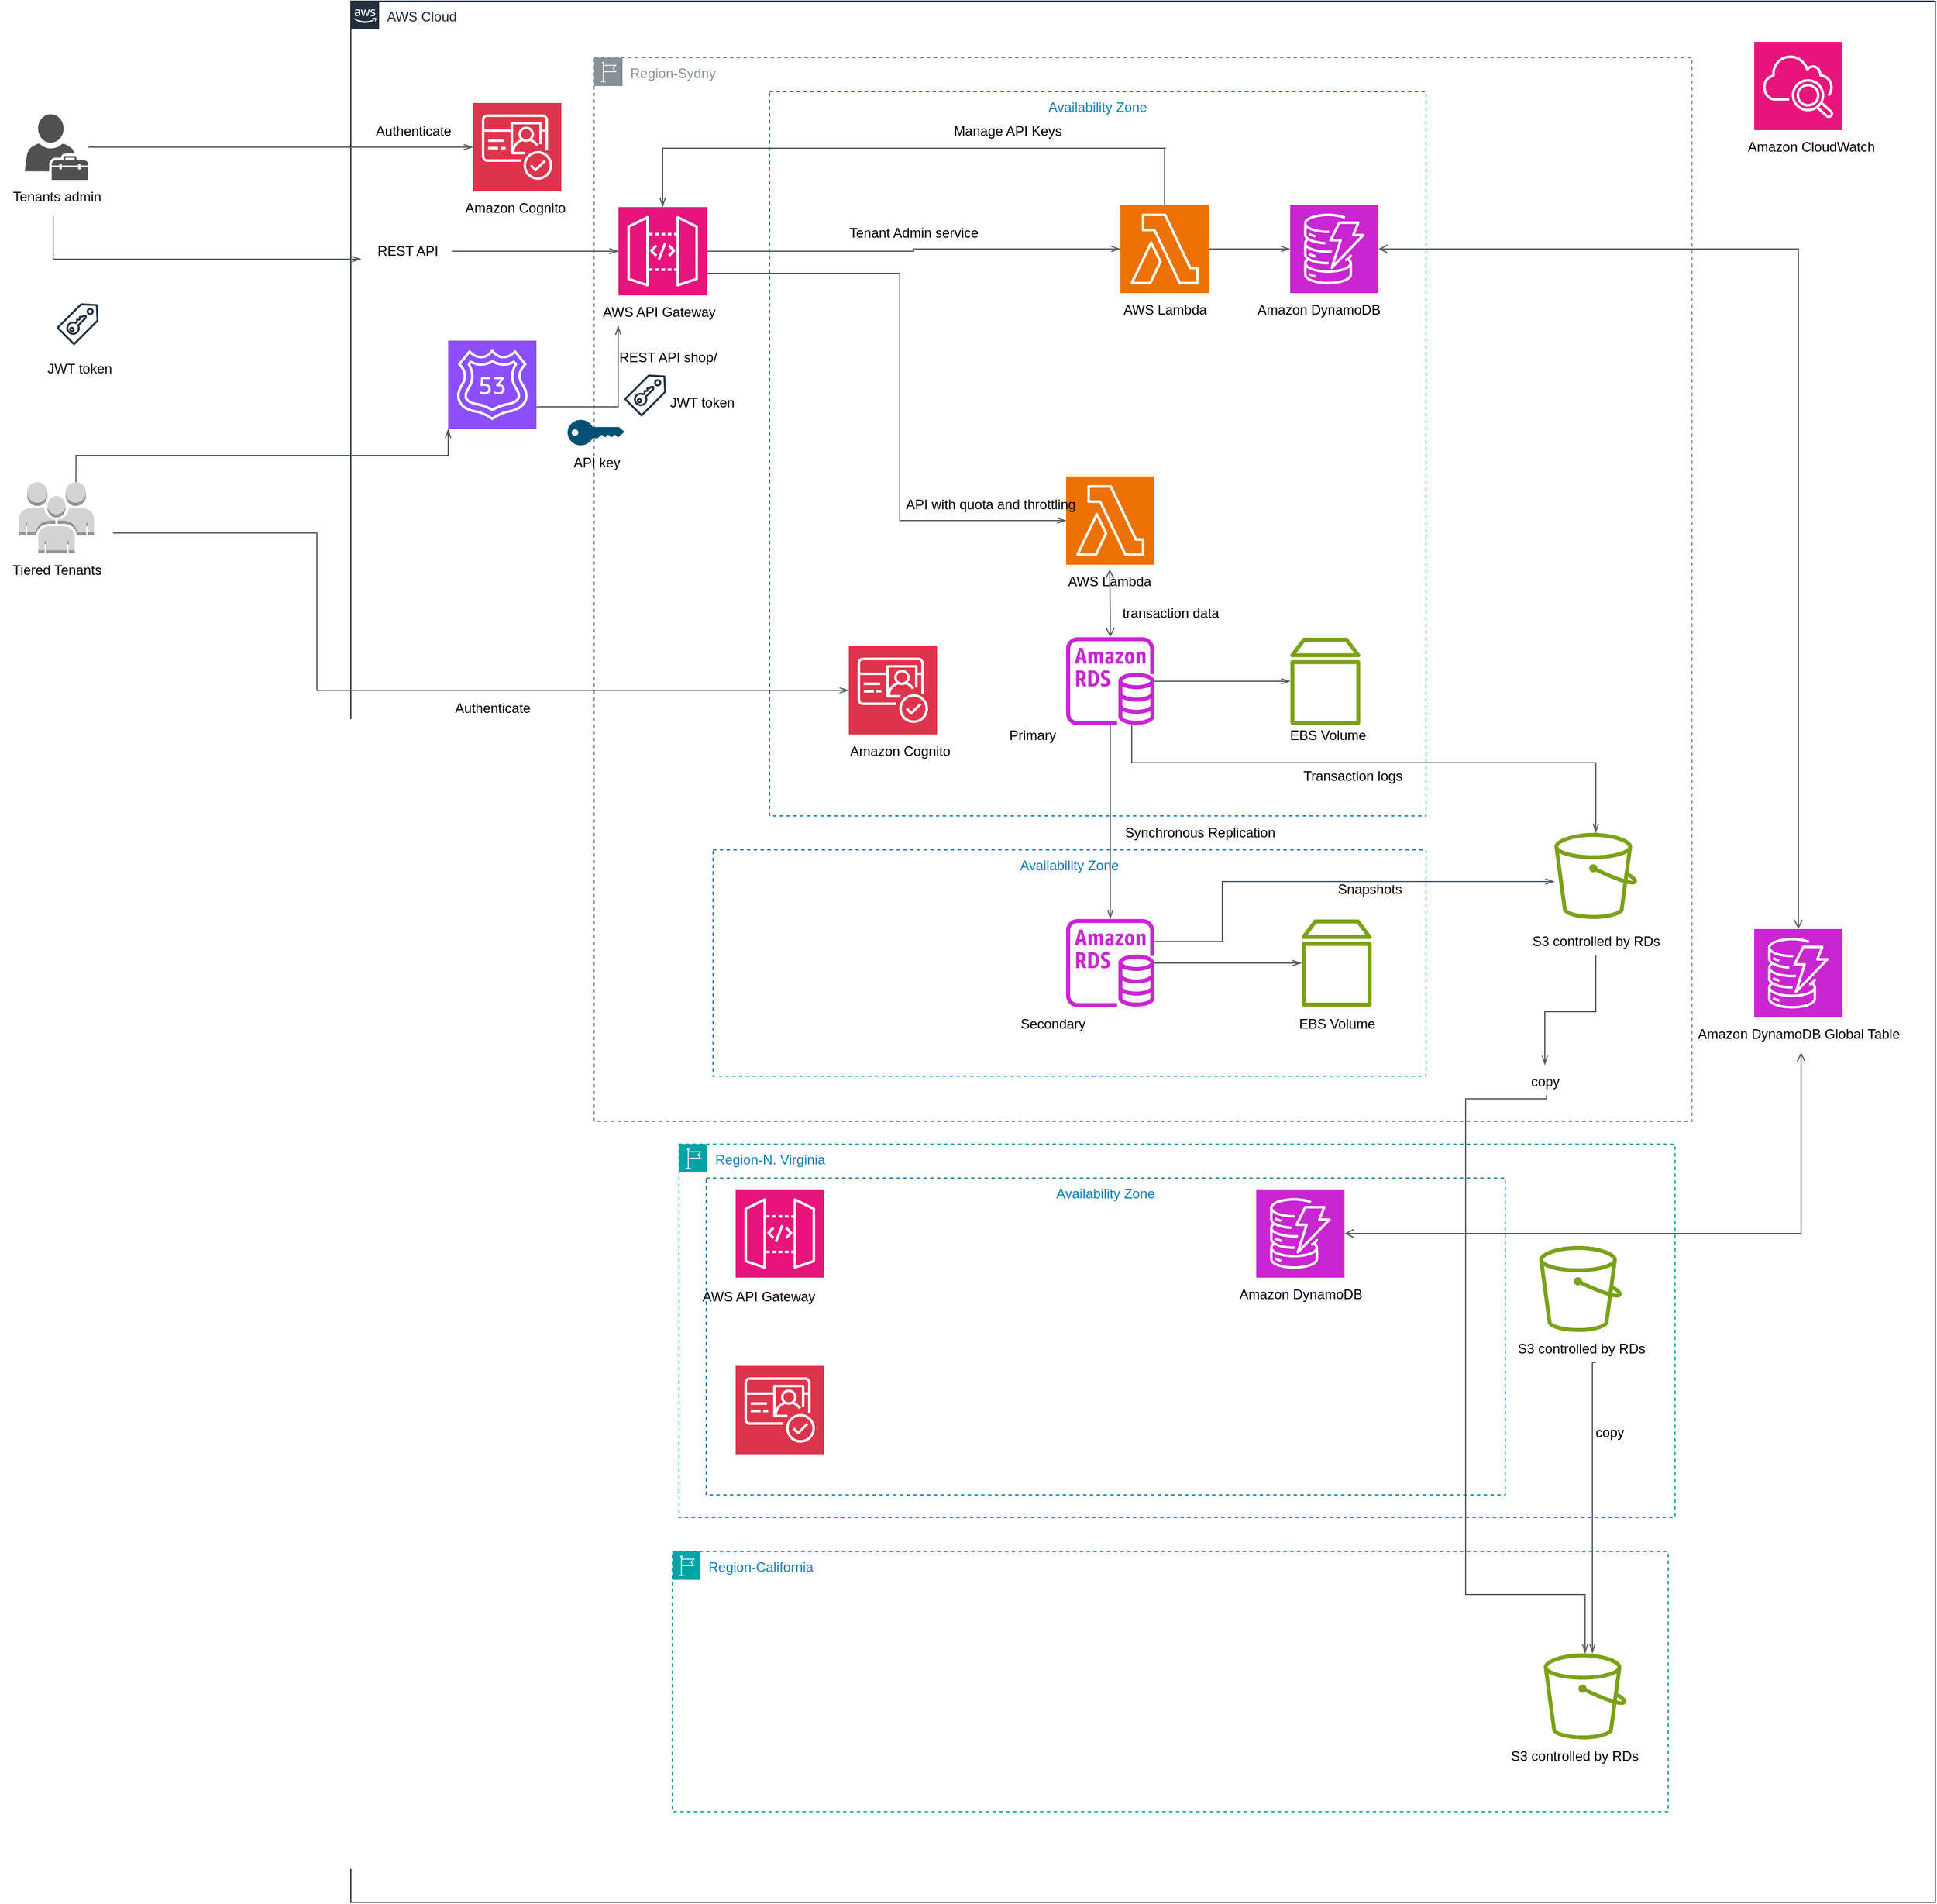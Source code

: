 <mxfile version="24.7.8">
  <diagram name="Page-1" id="8FgOPHkXwPs0pgn3dxbm">
    <mxGraphModel dx="3239" dy="1560" grid="1" gridSize="10" guides="1" tooltips="1" connect="1" arrows="1" fold="1" page="1" pageScale="1" pageWidth="827" pageHeight="1169" math="0" shadow="0">
      <root>
        <mxCell id="0" />
        <mxCell id="1" parent="0" />
        <mxCell id="H6xSBqh_BfXNB8dxuA1T-73" value="Availability Zone" style="fillColor=none;strokeColor=#147EBA;dashed=1;verticalAlign=top;fontStyle=0;fontColor=#147EBA;whiteSpace=wrap;html=1;" vertex="1" parent="1">
          <mxGeometry x="630" y="180" width="580" height="640" as="geometry" />
        </mxCell>
        <mxCell id="H6xSBqh_BfXNB8dxuA1T-12" value="AWS Cloud" style="points=[[0,0],[0.25,0],[0.5,0],[0.75,0],[1,0],[1,0.25],[1,0.5],[1,0.75],[1,1],[0.75,1],[0.5,1],[0.25,1],[0,1],[0,0.75],[0,0.5],[0,0.25]];outlineConnect=0;gradientColor=none;html=1;whiteSpace=wrap;fontSize=12;fontStyle=0;container=1;pointerEvents=0;collapsible=0;recursiveResize=0;shape=mxgraph.aws4.group;grIcon=mxgraph.aws4.group_aws_cloud_alt;strokeColor=#232F3E;fillColor=none;verticalAlign=top;align=left;spacingLeft=30;fontColor=#232F3E;dashed=0;" vertex="1" parent="1">
          <mxGeometry x="260" y="100" width="1400" height="1680" as="geometry" />
        </mxCell>
        <mxCell id="H6xSBqh_BfXNB8dxuA1T-15" value="Region-Sydny" style="sketch=0;outlineConnect=0;gradientColor=none;html=1;whiteSpace=wrap;fontSize=12;fontStyle=0;shape=mxgraph.aws4.group;grIcon=mxgraph.aws4.group_region;strokeColor=#879196;fillColor=none;verticalAlign=top;align=left;spacingLeft=30;fontColor=#879196;dashed=1;movable=1;resizable=1;rotatable=1;deletable=1;editable=1;locked=0;connectable=1;" vertex="1" parent="H6xSBqh_BfXNB8dxuA1T-12">
          <mxGeometry x="215" y="50" width="970" height="940" as="geometry" />
        </mxCell>
        <mxCell id="H6xSBqh_BfXNB8dxuA1T-8" value="" style="sketch=0;outlineConnect=0;fontColor=#232F3E;gradientColor=none;fillColor=#C925D1;strokeColor=none;dashed=0;verticalLabelPosition=bottom;verticalAlign=top;align=center;html=1;fontSize=12;fontStyle=0;aspect=fixed;pointerEvents=1;shape=mxgraph.aws4.rds_instance;" vertex="1" parent="H6xSBqh_BfXNB8dxuA1T-12">
          <mxGeometry x="632" y="562" width="78" height="78" as="geometry" />
        </mxCell>
        <mxCell id="H6xSBqh_BfXNB8dxuA1T-9" value="" style="sketch=0;points=[[0,0,0],[0.25,0,0],[0.5,0,0],[0.75,0,0],[1,0,0],[0,1,0],[0.25,1,0],[0.5,1,0],[0.75,1,0],[1,1,0],[0,0.25,0],[0,0.5,0],[0,0.75,0],[1,0.25,0],[1,0.5,0],[1,0.75,0]];outlineConnect=0;fontColor=#232F3E;fillColor=#ED7100;strokeColor=#ffffff;dashed=0;verticalLabelPosition=bottom;verticalAlign=top;align=center;html=1;fontSize=12;fontStyle=0;aspect=fixed;shape=mxgraph.aws4.resourceIcon;resIcon=mxgraph.aws4.lambda;" vertex="1" parent="H6xSBqh_BfXNB8dxuA1T-12">
          <mxGeometry x="632" y="420" width="78" height="78" as="geometry" />
        </mxCell>
        <mxCell id="H6xSBqh_BfXNB8dxuA1T-11" value="" style="sketch=0;points=[[0,0,0],[0.25,0,0],[0.5,0,0],[0.75,0,0],[1,0,0],[0,1,0],[0.25,1,0],[0.5,1,0],[0.75,1,0],[1,1,0],[0,0.25,0],[0,0.5,0],[0,0.75,0],[1,0.25,0],[1,0.5,0],[1,0.75,0]];outlineConnect=0;fontColor=#232F3E;fillColor=#ED7100;strokeColor=#ffffff;dashed=0;verticalLabelPosition=bottom;verticalAlign=top;align=center;html=1;fontSize=12;fontStyle=0;aspect=fixed;shape=mxgraph.aws4.resourceIcon;resIcon=mxgraph.aws4.lambda;" vertex="1" parent="H6xSBqh_BfXNB8dxuA1T-12">
          <mxGeometry x="680" y="180" width="78" height="78" as="geometry" />
        </mxCell>
        <mxCell id="H6xSBqh_BfXNB8dxuA1T-10" value="" style="sketch=0;points=[[0,0,0],[0.25,0,0],[0.5,0,0],[0.75,0,0],[1,0,0],[0,1,0],[0.25,1,0],[0.5,1,0],[0.75,1,0],[1,1,0],[0,0.25,0],[0,0.5,0],[0,0.75,0],[1,0.25,0],[1,0.5,0],[1,0.75,0]];outlineConnect=0;fontColor=#232F3E;fillColor=#E7157B;strokeColor=#ffffff;dashed=0;verticalLabelPosition=bottom;verticalAlign=top;align=center;html=1;fontSize=12;fontStyle=0;aspect=fixed;shape=mxgraph.aws4.resourceIcon;resIcon=mxgraph.aws4.api_gateway;" vertex="1" parent="H6xSBqh_BfXNB8dxuA1T-12">
          <mxGeometry x="236.5" y="182" width="78" height="78" as="geometry" />
        </mxCell>
        <mxCell id="H6xSBqh_BfXNB8dxuA1T-6" value="" style="sketch=0;points=[[0,0,0],[0.25,0,0],[0.5,0,0],[0.75,0,0],[1,0,0],[0,1,0],[0.25,1,0],[0.5,1,0],[0.75,1,0],[1,1,0],[0,0.25,0],[0,0.5,0],[0,0.75,0],[1,0.25,0],[1,0.5,0],[1,0.75,0]];outlineConnect=0;fontColor=#232F3E;fillColor=#DD344C;strokeColor=#ffffff;dashed=0;verticalLabelPosition=bottom;verticalAlign=top;align=center;html=1;fontSize=12;fontStyle=0;aspect=fixed;shape=mxgraph.aws4.resourceIcon;resIcon=mxgraph.aws4.cognito;" vertex="1" parent="H6xSBqh_BfXNB8dxuA1T-12">
          <mxGeometry x="440" y="570" width="78" height="78" as="geometry" />
        </mxCell>
        <mxCell id="H6xSBqh_BfXNB8dxuA1T-14" value="" style="sketch=0;points=[[0,0,0],[0.25,0,0],[0.5,0,0],[0.75,0,0],[1,0,0],[0,1,0],[0.25,1,0],[0.5,1,0],[0.75,1,0],[1,1,0],[0,0.25,0],[0,0.5,0],[0,0.75,0],[1,0.25,0],[1,0.5,0],[1,0.75,0]];outlineConnect=0;fontColor=#232F3E;fillColor=#DD344C;strokeColor=#ffffff;dashed=0;verticalLabelPosition=bottom;verticalAlign=top;align=center;html=1;fontSize=12;fontStyle=0;aspect=fixed;shape=mxgraph.aws4.resourceIcon;resIcon=mxgraph.aws4.cognito;" vertex="1" parent="H6xSBqh_BfXNB8dxuA1T-12">
          <mxGeometry x="108" y="90" width="78" height="78" as="geometry" />
        </mxCell>
        <mxCell id="H6xSBqh_BfXNB8dxuA1T-20" value="Authenticate" style="text;html=1;align=center;verticalAlign=middle;resizable=0;points=[];autosize=1;strokeColor=none;fillColor=none;" vertex="1" parent="H6xSBqh_BfXNB8dxuA1T-12">
          <mxGeometry x="10" y="100" width="90" height="30" as="geometry" />
        </mxCell>
        <mxCell id="H6xSBqh_BfXNB8dxuA1T-23" value="Amazon Cognito" style="text;html=1;align=center;verticalAlign=middle;resizable=0;points=[];autosize=1;strokeColor=none;fillColor=none;" vertex="1" parent="H6xSBqh_BfXNB8dxuA1T-12">
          <mxGeometry x="90" y="168" width="110" height="30" as="geometry" />
        </mxCell>
        <mxCell id="H6xSBqh_BfXNB8dxuA1T-24" value="" style="points=[[0,0.5,0],[0.24,0,0],[0.5,0.28,0],[0.995,0.475,0],[0.5,0.72,0],[0.24,1,0]];verticalLabelPosition=bottom;sketch=0;html=1;verticalAlign=top;aspect=fixed;align=center;pointerEvents=1;shape=mxgraph.cisco19.key;fillColor=#005073;strokeColor=none;" vertex="1" parent="H6xSBqh_BfXNB8dxuA1T-12">
          <mxGeometry x="191.5" y="370" width="50" height="22.5" as="geometry" />
        </mxCell>
        <mxCell id="H6xSBqh_BfXNB8dxuA1T-26" value="Amazon Cognito" style="text;html=1;align=center;verticalAlign=middle;resizable=0;points=[];autosize=1;strokeColor=none;fillColor=none;" vertex="1" parent="H6xSBqh_BfXNB8dxuA1T-12">
          <mxGeometry x="430" y="648" width="110" height="30" as="geometry" />
        </mxCell>
        <mxCell id="H6xSBqh_BfXNB8dxuA1T-27" value="API key" style="text;html=1;align=center;verticalAlign=middle;resizable=0;points=[];autosize=1;strokeColor=none;fillColor=none;" vertex="1" parent="H6xSBqh_BfXNB8dxuA1T-12">
          <mxGeometry x="186.5" y="392.5" width="60" height="30" as="geometry" />
        </mxCell>
        <mxCell id="H6xSBqh_BfXNB8dxuA1T-31" value="" style="sketch=0;outlineConnect=0;fontColor=#232F3E;gradientColor=none;fillColor=#232F3D;strokeColor=none;dashed=0;verticalLabelPosition=bottom;verticalAlign=top;align=center;html=1;fontSize=12;fontStyle=0;aspect=fixed;pointerEvents=1;shape=mxgraph.aws4.saml_token;" vertex="1" parent="H6xSBqh_BfXNB8dxuA1T-12">
          <mxGeometry x="241.5" y="330" width="37" height="37" as="geometry" />
        </mxCell>
        <mxCell id="H6xSBqh_BfXNB8dxuA1T-32" value="JWT token" style="text;html=1;align=center;verticalAlign=middle;resizable=0;points=[];autosize=1;strokeColor=none;fillColor=none;" vertex="1" parent="H6xSBqh_BfXNB8dxuA1T-12">
          <mxGeometry x="270" y="340" width="80" height="30" as="geometry" />
        </mxCell>
        <mxCell id="H6xSBqh_BfXNB8dxuA1T-47" value="AWS API Gateway" style="text;html=1;align=center;verticalAlign=middle;resizable=0;points=[];autosize=1;strokeColor=none;fillColor=none;" vertex="1" parent="H6xSBqh_BfXNB8dxuA1T-12">
          <mxGeometry x="211.5" y="260" width="120" height="30" as="geometry" />
        </mxCell>
        <mxCell id="H6xSBqh_BfXNB8dxuA1T-48" value="AWS Lambda" style="text;html=1;align=center;verticalAlign=middle;resizable=0;points=[];autosize=1;strokeColor=none;fillColor=none;" vertex="1" parent="H6xSBqh_BfXNB8dxuA1T-12">
          <mxGeometry x="669" y="258" width="100" height="30" as="geometry" />
        </mxCell>
        <mxCell id="H6xSBqh_BfXNB8dxuA1T-49" value="AWS Lambda" style="text;html=1;align=center;verticalAlign=middle;resizable=0;points=[];autosize=1;strokeColor=none;fillColor=none;" vertex="1" parent="H6xSBqh_BfXNB8dxuA1T-12">
          <mxGeometry x="620" y="498" width="100" height="30" as="geometry" />
        </mxCell>
        <mxCell id="H6xSBqh_BfXNB8dxuA1T-51" value="" style="edgeStyle=orthogonalEdgeStyle;html=1;endArrow=openThin;elbow=vertical;startArrow=none;endFill=0;strokeColor=#545B64;rounded=0;entryX=0.5;entryY=0;entryDx=0;entryDy=0;entryPerimeter=0;exitX=0.5;exitY=0;exitDx=0;exitDy=0;exitPerimeter=0;" edge="1" parent="H6xSBqh_BfXNB8dxuA1T-12" source="H6xSBqh_BfXNB8dxuA1T-11" target="H6xSBqh_BfXNB8dxuA1T-10">
          <mxGeometry width="100" relative="1" as="geometry">
            <mxPoint x="530" y="340" as="sourcePoint" />
            <mxPoint x="430" y="340" as="targetPoint" />
            <Array as="points">
              <mxPoint x="720" y="130" />
              <mxPoint x="473" y="130" />
            </Array>
          </mxGeometry>
        </mxCell>
        <mxCell id="H6xSBqh_BfXNB8dxuA1T-52" value="Manage API Keys" style="text;html=1;align=center;verticalAlign=middle;resizable=0;points=[];autosize=1;strokeColor=none;fillColor=none;" vertex="1" parent="H6xSBqh_BfXNB8dxuA1T-12">
          <mxGeometry x="520" y="100" width="120" height="30" as="geometry" />
        </mxCell>
        <mxCell id="H6xSBqh_BfXNB8dxuA1T-53" value="Tenant Admin service" style="text;html=1;align=center;verticalAlign=middle;resizable=0;points=[];autosize=1;strokeColor=none;fillColor=none;" vertex="1" parent="H6xSBqh_BfXNB8dxuA1T-12">
          <mxGeometry x="427" y="190" width="140" height="30" as="geometry" />
        </mxCell>
        <mxCell id="H6xSBqh_BfXNB8dxuA1T-55" value="" style="edgeStyle=orthogonalEdgeStyle;html=1;endArrow=openThin;elbow=vertical;startArrow=none;endFill=0;strokeColor=#545B64;rounded=0;entryX=0;entryY=0.5;entryDx=0;entryDy=0;entryPerimeter=0;" edge="1" parent="H6xSBqh_BfXNB8dxuA1T-12" source="H6xSBqh_BfXNB8dxuA1T-11" target="H6xSBqh_BfXNB8dxuA1T-62">
          <mxGeometry width="100" relative="1" as="geometry">
            <mxPoint x="770" y="235" as="sourcePoint" />
            <mxPoint x="860" y="219.059" as="targetPoint" />
            <Array as="points" />
          </mxGeometry>
        </mxCell>
        <mxCell id="H6xSBqh_BfXNB8dxuA1T-56" value="" style="edgeStyle=orthogonalEdgeStyle;html=1;endArrow=openThin;elbow=vertical;startArrow=none;endFill=0;strokeColor=#545B64;rounded=0;exitX=1;exitY=0.75;exitDx=0;exitDy=0;exitPerimeter=0;entryX=0;entryY=0.5;entryDx=0;entryDy=0;entryPerimeter=0;" edge="1" parent="H6xSBqh_BfXNB8dxuA1T-12" source="H6xSBqh_BfXNB8dxuA1T-10" target="H6xSBqh_BfXNB8dxuA1T-9">
          <mxGeometry width="100" relative="1" as="geometry">
            <mxPoint x="430" y="340" as="sourcePoint" />
            <mxPoint x="530" y="340" as="targetPoint" />
            <Array as="points">
              <mxPoint x="485" y="241" />
              <mxPoint x="485" y="459" />
            </Array>
          </mxGeometry>
        </mxCell>
        <mxCell id="H6xSBqh_BfXNB8dxuA1T-57" value="API with quota and throttling" style="text;html=1;align=center;verticalAlign=middle;resizable=0;points=[];autosize=1;strokeColor=none;fillColor=none;" vertex="1" parent="H6xSBqh_BfXNB8dxuA1T-12">
          <mxGeometry x="480" y="430" width="170" height="30" as="geometry" />
        </mxCell>
        <mxCell id="H6xSBqh_BfXNB8dxuA1T-58" value="Authenticate" style="text;html=1;align=center;verticalAlign=middle;resizable=0;points=[];autosize=1;strokeColor=none;fillColor=none;" vertex="1" parent="H6xSBqh_BfXNB8dxuA1T-12">
          <mxGeometry x="80" y="610" width="90" height="30" as="geometry" />
        </mxCell>
        <mxCell id="H6xSBqh_BfXNB8dxuA1T-59" value="" style="sketch=0;points=[[0,0,0],[0.25,0,0],[0.5,0,0],[0.75,0,0],[1,0,0],[0,1,0],[0.25,1,0],[0.5,1,0],[0.75,1,0],[1,1,0],[0,0.25,0],[0,0.5,0],[0,0.75,0],[1,0.25,0],[1,0.5,0],[1,0.75,0]];points=[[0,0,0],[0.25,0,0],[0.5,0,0],[0.75,0,0],[1,0,0],[0,1,0],[0.25,1,0],[0.5,1,0],[0.75,1,0],[1,1,0],[0,0.25,0],[0,0.5,0],[0,0.75,0],[1,0.25,0],[1,0.5,0],[1,0.75,0]];outlineConnect=0;fontColor=#232F3E;fillColor=#E7157B;strokeColor=#ffffff;dashed=0;verticalLabelPosition=bottom;verticalAlign=top;align=center;html=1;fontSize=12;fontStyle=0;aspect=fixed;shape=mxgraph.aws4.resourceIcon;resIcon=mxgraph.aws4.cloudwatch_2;" vertex="1" parent="H6xSBqh_BfXNB8dxuA1T-12">
          <mxGeometry x="1240" y="36" width="78" height="78" as="geometry" />
        </mxCell>
        <mxCell id="H6xSBqh_BfXNB8dxuA1T-60" value="Amazon CloudWatch" style="text;html=1;align=center;verticalAlign=middle;resizable=0;points=[];autosize=1;strokeColor=none;fillColor=none;" vertex="1" parent="H6xSBqh_BfXNB8dxuA1T-12">
          <mxGeometry x="1220" y="114" width="140" height="30" as="geometry" />
        </mxCell>
        <mxCell id="H6xSBqh_BfXNB8dxuA1T-62" value="" style="sketch=0;points=[[0,0,0],[0.25,0,0],[0.5,0,0],[0.75,0,0],[1,0,0],[0,1,0],[0.25,1,0],[0.5,1,0],[0.75,1,0],[1,1,0],[0,0.25,0],[0,0.5,0],[0,0.75,0],[1,0.25,0],[1,0.5,0],[1,0.75,0]];outlineConnect=0;fontColor=#232F3E;fillColor=#C925D1;strokeColor=#ffffff;dashed=0;verticalLabelPosition=bottom;verticalAlign=top;align=center;html=1;fontSize=12;fontStyle=0;aspect=fixed;shape=mxgraph.aws4.resourceIcon;resIcon=mxgraph.aws4.dynamodb;" vertex="1" parent="H6xSBqh_BfXNB8dxuA1T-12">
          <mxGeometry x="830" y="180" width="78" height="78" as="geometry" />
        </mxCell>
        <mxCell id="H6xSBqh_BfXNB8dxuA1T-63" value="Amazon DynamoDB" style="text;html=1;align=center;verticalAlign=middle;resizable=0;points=[];autosize=1;strokeColor=none;fillColor=none;" vertex="1" parent="H6xSBqh_BfXNB8dxuA1T-12">
          <mxGeometry x="790" y="258" width="130" height="30" as="geometry" />
        </mxCell>
        <mxCell id="H6xSBqh_BfXNB8dxuA1T-64" value="" style="sketch=0;points=[[0,0,0],[0.25,0,0],[0.5,0,0],[0.75,0,0],[1,0,0],[0,1,0],[0.25,1,0],[0.5,1,0],[0.75,1,0],[1,1,0],[0,0.25,0],[0,0.5,0],[0,0.75,0],[1,0.25,0],[1,0.5,0],[1,0.75,0]];outlineConnect=0;fontColor=#232F3E;fillColor=#C925D1;strokeColor=#ffffff;dashed=0;verticalLabelPosition=bottom;verticalAlign=top;align=center;html=1;fontSize=12;fontStyle=0;aspect=fixed;shape=mxgraph.aws4.resourceIcon;resIcon=mxgraph.aws4.dynamodb;" vertex="1" parent="H6xSBqh_BfXNB8dxuA1T-12">
          <mxGeometry x="1240" y="820" width="78" height="78" as="geometry" />
        </mxCell>
        <mxCell id="H6xSBqh_BfXNB8dxuA1T-65" value="Amazon DynamoDB Global Table" style="text;html=1;align=center;verticalAlign=middle;resizable=0;points=[];autosize=1;strokeColor=none;fillColor=none;" vertex="1" parent="H6xSBqh_BfXNB8dxuA1T-12">
          <mxGeometry x="1179" y="898" width="200" height="30" as="geometry" />
        </mxCell>
        <mxCell id="H6xSBqh_BfXNB8dxuA1T-67" value="transaction data" style="text;html=1;align=center;verticalAlign=middle;resizable=0;points=[];autosize=1;strokeColor=none;fillColor=none;" vertex="1" parent="H6xSBqh_BfXNB8dxuA1T-12">
          <mxGeometry x="669" y="525.5" width="110" height="30" as="geometry" />
        </mxCell>
        <mxCell id="H6xSBqh_BfXNB8dxuA1T-68" value="" style="edgeStyle=orthogonalEdgeStyle;htmDepartman barl=1;endArrow=open;elbow=vertical;startArrow=open;startFill=0;endFill=0;strokeColor=#545B64;rounded=0;entryX=0.505;entryY=0.133;entryDx=0;entryDy=0;entryPerimeter=0;" edge="1" parent="H6xSBqh_BfXNB8dxuA1T-12" source="H6xSBqh_BfXNB8dxuA1T-8" target="H6xSBqh_BfXNB8dxuA1T-49">
          <mxGeometry width="100" relative="1" as="geometry">
            <mxPoint x="430" y="610" as="sourcePoint" />
            <mxPoint x="530" y="610" as="targetPoint" />
            <Array as="points" />
          </mxGeometry>
        </mxCell>
        <mxCell id="H6xSBqh_BfXNB8dxuA1T-69" value="" style="edgeStyle=orthogonalEdgeStyle;htmDepartman barl=1;endArrow=open;elbow=vertical;startArrow=open;startFill=0;endFill=0;strokeColor=#545B64;rounded=0;exitX=1;exitY=0.5;exitDx=0;exitDy=0;exitPerimeter=0;" edge="1" parent="H6xSBqh_BfXNB8dxuA1T-12" source="H6xSBqh_BfXNB8dxuA1T-62" target="H6xSBqh_BfXNB8dxuA1T-64">
          <mxGeometry width="100" relative="1" as="geometry">
            <mxPoint x="430" y="490" as="sourcePoint" />
            <mxPoint x="530" y="490" as="targetPoint" />
          </mxGeometry>
        </mxCell>
        <mxCell id="H6xSBqh_BfXNB8dxuA1T-76" value="" style="sketch=0;outlineConnect=0;fontColor=#232F3E;gradientColor=none;fillColor=#7AA116;strokeColor=none;dashed=0;verticalLabelPosition=bottom;verticalAlign=top;align=center;html=1;fontSize=12;fontStyle=0;aspect=fixed;pointerEvents=1;shape=mxgraph.aws4.volume;" vertex="1" parent="H6xSBqh_BfXNB8dxuA1T-12">
          <mxGeometry x="830" y="562" width="62" height="78" as="geometry" />
        </mxCell>
        <mxCell id="H6xSBqh_BfXNB8dxuA1T-77" value="EBS Volume" style="text;html=1;align=center;verticalAlign=middle;resizable=0;points=[];autosize=1;strokeColor=none;fillColor=none;" vertex="1" parent="H6xSBqh_BfXNB8dxuA1T-12">
          <mxGeometry x="818" y="633.5" width="90" height="30" as="geometry" />
        </mxCell>
        <mxCell id="H6xSBqh_BfXNB8dxuA1T-78" value="" style="edgeStyle=orthogonalEdgeStyle;html=1;endArrow=openThin;elbow=vertical;startArrow=none;endFill=0;strokeColor=#545B64;rounded=0;" edge="1" parent="H6xSBqh_BfXNB8dxuA1T-12" source="H6xSBqh_BfXNB8dxuA1T-8" target="H6xSBqh_BfXNB8dxuA1T-76">
          <mxGeometry width="100" relative="1" as="geometry">
            <mxPoint x="330" y="520" as="sourcePoint" />
            <mxPoint x="430" y="520" as="targetPoint" />
          </mxGeometry>
        </mxCell>
        <mxCell id="H6xSBqh_BfXNB8dxuA1T-82" value="Primary" style="text;html=1;align=center;verticalAlign=middle;resizable=0;points=[];autosize=1;strokeColor=none;fillColor=none;" vertex="1" parent="H6xSBqh_BfXNB8dxuA1T-12">
          <mxGeometry x="572" y="633.5" width="60" height="30" as="geometry" />
        </mxCell>
        <mxCell id="H6xSBqh_BfXNB8dxuA1T-84" value="Synchronous Replication" style="text;html=1;align=center;verticalAlign=middle;resizable=0;points=[];autosize=1;strokeColor=none;fillColor=none;" vertex="1" parent="H6xSBqh_BfXNB8dxuA1T-12">
          <mxGeometry x="670" y="720" width="160" height="30" as="geometry" />
        </mxCell>
        <mxCell id="H6xSBqh_BfXNB8dxuA1T-88" value="" style="sketch=0;outlineConnect=0;fontColor=#232F3E;gradientColor=none;fillColor=#7AA116;strokeColor=none;dashed=0;verticalLabelPosition=bottom;verticalAlign=top;align=center;html=1;fontSize=12;fontStyle=0;aspect=fixed;pointerEvents=1;shape=mxgraph.aws4.bucket;" vertex="1" parent="H6xSBqh_BfXNB8dxuA1T-12">
          <mxGeometry x="1063.46" y="735" width="73.08" height="76" as="geometry" />
        </mxCell>
        <mxCell id="H6xSBqh_BfXNB8dxuA1T-89" value="S3 controlled by RDs" style="text;html=1;align=center;verticalAlign=middle;resizable=0;points=[];autosize=1;strokeColor=none;fillColor=none;" vertex="1" parent="H6xSBqh_BfXNB8dxuA1T-12">
          <mxGeometry x="1030" y="816" width="140" height="30" as="geometry" />
        </mxCell>
        <mxCell id="H6xSBqh_BfXNB8dxuA1T-90" value="" style="edgeStyle=orthogonalEdgeStyle;html=1;endArrow=openThin;elbow=vertical;startArrow=none;endFill=0;strokeColor=#545B64;rounded=0;" edge="1" parent="H6xSBqh_BfXNB8dxuA1T-12" source="H6xSBqh_BfXNB8dxuA1T-8" target="H6xSBqh_BfXNB8dxuA1T-88">
          <mxGeometry width="100" relative="1" as="geometry">
            <mxPoint x="670" y="590" as="sourcePoint" />
            <mxPoint x="1030" y="660" as="targetPoint" />
            <Array as="points">
              <mxPoint x="690" y="673" />
            </Array>
          </mxGeometry>
        </mxCell>
        <mxCell id="H6xSBqh_BfXNB8dxuA1T-91" value="Transaction logs" style="text;html=1;align=center;verticalAlign=middle;resizable=0;points=[];autosize=1;strokeColor=none;fillColor=none;" vertex="1" parent="H6xSBqh_BfXNB8dxuA1T-12">
          <mxGeometry x="830" y="670" width="110" height="30" as="geometry" />
        </mxCell>
        <mxCell id="H6xSBqh_BfXNB8dxuA1T-107" value="Region-California" style="points=[[0,0],[0.25,0],[0.5,0],[0.75,0],[1,0],[1,0.25],[1,0.5],[1,0.75],[1,1],[0.75,1],[0.5,1],[0.25,1],[0,1],[0,0.75],[0,0.5],[0,0.25]];outlineConnect=0;gradientColor=none;html=1;whiteSpace=wrap;fontSize=12;fontStyle=0;container=1;pointerEvents=0;collapsible=0;recursiveResize=0;shape=mxgraph.aws4.group;grIcon=mxgraph.aws4.group_region;strokeColor=#00A4A6;fillColor=none;verticalAlign=top;align=left;spacingLeft=30;fontColor=#147EBA;dashed=1;" vertex="1" parent="H6xSBqh_BfXNB8dxuA1T-12">
          <mxGeometry x="284" y="1370" width="880" height="230" as="geometry" />
        </mxCell>
        <mxCell id="H6xSBqh_BfXNB8dxuA1T-109" value="" style="sketch=0;outlineConnect=0;fontColor=#232F3E;gradientColor=none;fillColor=#7AA116;strokeColor=none;dashed=0;verticalLabelPosition=bottom;verticalAlign=top;align=center;html=1;fontSize=12;fontStyle=0;aspect=fixed;pointerEvents=1;shape=mxgraph.aws4.bucket;" vertex="1" parent="H6xSBqh_BfXNB8dxuA1T-107">
          <mxGeometry x="770" y="90" width="73.08" height="76" as="geometry" />
        </mxCell>
        <mxCell id="H6xSBqh_BfXNB8dxuA1T-110" value="S3 controlled by RDs" style="text;html=1;align=center;verticalAlign=middle;resizable=0;points=[];autosize=1;strokeColor=none;fillColor=none;" vertex="1" parent="H6xSBqh_BfXNB8dxuA1T-107">
          <mxGeometry x="726.54" y="166" width="140" height="30" as="geometry" />
        </mxCell>
        <mxCell id="H6xSBqh_BfXNB8dxuA1T-113" value="copy" style="text;html=1;align=center;verticalAlign=middle;resizable=0;points=[];autosize=1;strokeColor=none;fillColor=none;" vertex="1" parent="H6xSBqh_BfXNB8dxuA1T-12">
          <mxGeometry x="1086.54" y="1250" width="50" height="30" as="geometry" />
        </mxCell>
        <mxCell id="H6xSBqh_BfXNB8dxuA1T-126" value="" style="sketch=0;points=[[0,0,0],[0.25,0,0],[0.5,0,0],[0.75,0,0],[1,0,0],[0,1,0],[0.25,1,0],[0.5,1,0],[0.75,1,0],[1,1,0],[0,0.25,0],[0,0.5,0],[0,0.75,0],[1,0.25,0],[1,0.5,0],[1,0.75,0]];outlineConnect=0;fontColor=#232F3E;fillColor=#8C4FFF;strokeColor=#ffffff;dashed=0;verticalLabelPosition=bottom;verticalAlign=top;align=center;html=1;fontSize=12;fontStyle=0;aspect=fixed;shape=mxgraph.aws4.resourceIcon;resIcon=mxgraph.aws4.route_53;" vertex="1" parent="H6xSBqh_BfXNB8dxuA1T-12">
          <mxGeometry x="86" y="300" width="78" height="78" as="geometry" />
        </mxCell>
        <mxCell id="H6xSBqh_BfXNB8dxuA1T-130" value="" style="edgeStyle=orthogonalEdgeStyle;html=1;endArrow=openThin;elbow=vertical;startArrow=none;endFill=0;strokeColor=#545B64;rounded=0;exitX=1;exitY=0.75;exitDx=0;exitDy=0;exitPerimeter=0;entryX=0.206;entryY=0.889;entryDx=0;entryDy=0;entryPerimeter=0;" edge="1" parent="H6xSBqh_BfXNB8dxuA1T-12" source="H6xSBqh_BfXNB8dxuA1T-126" target="H6xSBqh_BfXNB8dxuA1T-47">
          <mxGeometry width="100" relative="1" as="geometry">
            <mxPoint x="330" y="460" as="sourcePoint" />
            <mxPoint x="430" y="460" as="targetPoint" />
          </mxGeometry>
        </mxCell>
        <mxCell id="H6xSBqh_BfXNB8dxuA1T-37" value="REST API shop/" style="text;html=1;align=center;verticalAlign=middle;resizable=0;points=[];autosize=1;strokeColor=none;fillColor=none;" vertex="1" parent="H6xSBqh_BfXNB8dxuA1T-12">
          <mxGeometry x="224.5" y="300" width="110" height="30" as="geometry" />
        </mxCell>
        <mxCell id="H6xSBqh_BfXNB8dxuA1T-36" value="REST API" style="text;html=1;align=center;verticalAlign=middle;resizable=0;points=[];autosize=1;strokeColor=none;fillColor=none;" vertex="1" parent="H6xSBqh_BfXNB8dxuA1T-12">
          <mxGeometry x="10" y="206" width="80" height="30" as="geometry" />
        </mxCell>
        <mxCell id="H6xSBqh_BfXNB8dxuA1T-45" value="" style="edgeStyle=orthogonalEdgeStyle;html=1;endArrow=openThin;elbow=vertical;startArrow=none;endFill=0;strokeColor=#545B64;rounded=0;entryX=0;entryY=0.5;entryDx=0;entryDy=0;entryPerimeter=0;" edge="1" parent="H6xSBqh_BfXNB8dxuA1T-12" source="H6xSBqh_BfXNB8dxuA1T-36" target="H6xSBqh_BfXNB8dxuA1T-10">
          <mxGeometry width="100" relative="1" as="geometry">
            <mxPoint x="360" y="390" as="sourcePoint" />
            <mxPoint x="430" y="219" as="targetPoint" />
          </mxGeometry>
        </mxCell>
        <mxCell id="H6xSBqh_BfXNB8dxuA1T-50" value="" style="edgeStyle=orthogonalEdgeStyle;html=1;endArrow=openThin;elbow=vertical;startArrow=none;endFill=0;strokeColor=#545B64;rounded=0;entryX=0;entryY=0.5;entryDx=0;entryDy=0;entryPerimeter=0;exitX=1;exitY=0.5;exitDx=0;exitDy=0;exitPerimeter=0;" edge="1" parent="H6xSBqh_BfXNB8dxuA1T-12" source="H6xSBqh_BfXNB8dxuA1T-10" target="H6xSBqh_BfXNB8dxuA1T-11">
          <mxGeometry width="100" relative="1" as="geometry">
            <mxPoint x="510" y="219" as="sourcePoint" />
            <mxPoint x="460" y="390" as="targetPoint" />
          </mxGeometry>
        </mxCell>
        <mxCell id="H6xSBqh_BfXNB8dxuA1T-1" value="" style="sketch=0;pointerEvents=1;shadow=0;dashed=0;html=1;strokeColor=none;fillColor=#505050;labelPosition=center;verticalLabelPosition=bottom;verticalAlign=top;outlineConnect=0;align=center;shape=mxgraph.office.users.tenant_admin;" vertex="1" parent="1">
          <mxGeometry x="-28" y="200" width="56" height="58" as="geometry" />
        </mxCell>
        <mxCell id="H6xSBqh_BfXNB8dxuA1T-19" value="" style="edgeStyle=orthogonalEdgeStyle;html=1;endArrow=openThin;elbow=vertical;startArrow=none;endFill=0;strokeColor=#545B64;rounded=0;entryX=0;entryY=0.5;entryDx=0;entryDy=0;entryPerimeter=0;" edge="1" parent="1" source="H6xSBqh_BfXNB8dxuA1T-1" target="H6xSBqh_BfXNB8dxuA1T-14">
          <mxGeometry width="100" relative="1" as="geometry">
            <mxPoint x="80" y="290" as="sourcePoint" />
            <mxPoint x="180" y="290" as="targetPoint" />
            <Array as="points">
              <mxPoint x="230" y="229" />
              <mxPoint x="230" y="229" />
            </Array>
          </mxGeometry>
        </mxCell>
        <mxCell id="H6xSBqh_BfXNB8dxuA1T-28" value="" style="edgeStyle=orthogonalEdgeStyle;html=1;endArrow=openThin;elbow=vertical;startArrow=none;endFill=0;strokeColor=#545B64;rounded=0;entryX=0;entryY=0.5;entryDx=0;entryDy=0;entryPerimeter=0;" edge="1" parent="1" target="H6xSBqh_BfXNB8dxuA1T-6">
          <mxGeometry width="100" relative="1" as="geometry">
            <mxPoint x="49.904" y="570" as="sourcePoint" />
            <mxPoint x="720" y="490" as="targetPoint" />
            <Array as="points">
              <mxPoint x="230" y="570" />
              <mxPoint x="230" y="709" />
            </Array>
          </mxGeometry>
        </mxCell>
        <mxCell id="H6xSBqh_BfXNB8dxuA1T-71" value="" style="outlineConnect=0;dashed=0;verticalLabelPosition=bottom;verticalAlign=top;align=center;html=1;shape=mxgraph.aws3.users;fillColor=#D2D3D3;gradientColor=none;" vertex="1" parent="1">
          <mxGeometry x="-33" y="525" width="66" height="63" as="geometry" />
        </mxCell>
        <mxCell id="H6xSBqh_BfXNB8dxuA1T-72" value="Tiered Tenants" style="text;html=1;align=center;verticalAlign=middle;resizable=0;points=[];autosize=1;strokeColor=none;fillColor=none;" vertex="1" parent="1">
          <mxGeometry x="-50" y="588" width="100" height="30" as="geometry" />
        </mxCell>
        <mxCell id="H6xSBqh_BfXNB8dxuA1T-75" value="Availability Zone" style="fillColor=none;strokeColor=#147EBA;dashed=1;verticalAlign=top;fontStyle=0;fontColor=#147EBA;whiteSpace=wrap;html=1;" vertex="1" parent="1">
          <mxGeometry x="580" y="850" width="630" height="200" as="geometry" />
        </mxCell>
        <mxCell id="H6xSBqh_BfXNB8dxuA1T-79" value="" style="sketch=0;outlineConnect=0;fontColor=#232F3E;gradientColor=none;fillColor=#C925D1;strokeColor=none;dashed=0;verticalLabelPosition=bottom;verticalAlign=top;align=center;html=1;fontSize=12;fontStyle=0;aspect=fixed;pointerEvents=1;shape=mxgraph.aws4.rds_instance;" vertex="1" parent="1">
          <mxGeometry x="892" y="911" width="78" height="78" as="geometry" />
        </mxCell>
        <mxCell id="H6xSBqh_BfXNB8dxuA1T-80" value="" style="sketch=0;outlineConnect=0;fontColor=#232F3E;gradientColor=none;fillColor=#7AA116;strokeColor=none;dashed=0;verticalLabelPosition=bottom;verticalAlign=top;align=center;html=1;fontSize=12;fontStyle=0;aspect=fixed;pointerEvents=1;shape=mxgraph.aws4.volume;" vertex="1" parent="1">
          <mxGeometry x="1100" y="911" width="62" height="78" as="geometry" />
        </mxCell>
        <mxCell id="H6xSBqh_BfXNB8dxuA1T-81" value="" style="edgeStyle=orthogonalEdgeStyle;html=1;endArrow=openThin;elbow=vertical;startArrow=none;endFill=0;strokeColor=#545B64;rounded=0;" edge="1" parent="1" source="H6xSBqh_BfXNB8dxuA1T-79" target="H6xSBqh_BfXNB8dxuA1T-80">
          <mxGeometry width="100" relative="1" as="geometry">
            <mxPoint x="600" y="869" as="sourcePoint" />
            <mxPoint x="700" y="869" as="targetPoint" />
          </mxGeometry>
        </mxCell>
        <mxCell id="H6xSBqh_BfXNB8dxuA1T-83" value="Secondary" style="text;html=1;align=center;verticalAlign=middle;resizable=0;points=[];autosize=1;strokeColor=none;fillColor=none;" vertex="1" parent="1">
          <mxGeometry x="840" y="989" width="80" height="30" as="geometry" />
        </mxCell>
        <mxCell id="H6xSBqh_BfXNB8dxuA1T-85" value="" style="edgeStyle=orthogonalEdgeStyle;html=1;endArrow=openThin;elbow=vertical;startArrow=none;endFill=0;strokeColor=#545B64;rounded=0;" edge="1" parent="1" source="H6xSBqh_BfXNB8dxuA1T-8" target="H6xSBqh_BfXNB8dxuA1T-79">
          <mxGeometry width="100" relative="1" as="geometry">
            <mxPoint x="590" y="850" as="sourcePoint" />
            <mxPoint x="690" y="850" as="targetPoint" />
          </mxGeometry>
        </mxCell>
        <mxCell id="H6xSBqh_BfXNB8dxuA1T-87" value="EBS Volume" style="text;html=1;align=center;verticalAlign=middle;resizable=0;points=[];autosize=1;strokeColor=none;fillColor=none;" vertex="1" parent="1">
          <mxGeometry x="1086" y="989" width="90" height="30" as="geometry" />
        </mxCell>
        <mxCell id="H6xSBqh_BfXNB8dxuA1T-92" value="" style="edgeStyle=orthogonalEdgeStyle;html=1;endArrow=openThin;elbow=vertical;startArrow=none;endFill=0;strokeColor=#545B64;rounded=0;" edge="1" parent="1" source="H6xSBqh_BfXNB8dxuA1T-79" target="H6xSBqh_BfXNB8dxuA1T-88">
          <mxGeometry width="100" relative="1" as="geometry">
            <mxPoint x="930" y="690" as="sourcePoint" />
            <mxPoint x="1030" y="690" as="targetPoint" />
            <Array as="points">
              <mxPoint x="1030" y="931" />
              <mxPoint x="1030" y="878" />
            </Array>
          </mxGeometry>
        </mxCell>
        <mxCell id="H6xSBqh_BfXNB8dxuA1T-93" value="Snapshots" style="text;html=1;align=center;verticalAlign=middle;resizable=0;points=[];autosize=1;strokeColor=none;fillColor=none;" vertex="1" parent="1">
          <mxGeometry x="1120" y="870" width="80" height="30" as="geometry" />
        </mxCell>
        <mxCell id="H6xSBqh_BfXNB8dxuA1T-94" value="Region-N. Virginia" style="points=[[0,0],[0.25,0],[0.5,0],[0.75,0],[1,0],[1,0.25],[1,0.5],[1,0.75],[1,1],[0.75,1],[0.5,1],[0.25,1],[0,1],[0,0.75],[0,0.5],[0,0.25]];outlineConnect=0;gradientColor=none;html=1;whiteSpace=wrap;fontSize=12;fontStyle=0;container=1;pointerEvents=0;collapsible=0;recursiveResize=0;shape=mxgraph.aws4.group;grIcon=mxgraph.aws4.group_region;strokeColor=#00A4A6;fillColor=none;verticalAlign=top;align=left;spacingLeft=30;fontColor=#147EBA;dashed=1;" vertex="1" parent="1">
          <mxGeometry x="550" y="1110" width="880" height="330" as="geometry" />
        </mxCell>
        <mxCell id="H6xSBqh_BfXNB8dxuA1T-96" value="" style="sketch=0;points=[[0,0,0],[0.25,0,0],[0.5,0,0],[0.75,0,0],[1,0,0],[0,1,0],[0.25,1,0],[0.5,1,0],[0.75,1,0],[1,1,0],[0,0.25,0],[0,0.5,0],[0,0.75,0],[1,0.25,0],[1,0.5,0],[1,0.75,0]];outlineConnect=0;fontColor=#232F3E;fillColor=#C925D1;strokeColor=#ffffff;dashed=0;verticalLabelPosition=bottom;verticalAlign=top;align=center;html=1;fontSize=12;fontStyle=0;aspect=fixed;shape=mxgraph.aws4.resourceIcon;resIcon=mxgraph.aws4.dynamodb;" vertex="1" parent="H6xSBqh_BfXNB8dxuA1T-94">
          <mxGeometry x="510" y="40" width="78" height="78" as="geometry" />
        </mxCell>
        <mxCell id="H6xSBqh_BfXNB8dxuA1T-99" value="" style="sketch=0;outlineConnect=0;fontColor=#232F3E;gradientColor=none;fillColor=#7AA116;strokeColor=none;dashed=0;verticalLabelPosition=bottom;verticalAlign=top;align=center;html=1;fontSize=12;fontStyle=0;aspect=fixed;pointerEvents=1;shape=mxgraph.aws4.bucket;" vertex="1" parent="H6xSBqh_BfXNB8dxuA1T-94">
          <mxGeometry x="760" y="90" width="73.08" height="76" as="geometry" />
        </mxCell>
        <mxCell id="H6xSBqh_BfXNB8dxuA1T-100" value="S3 controlled by RDs" style="text;html=1;align=center;verticalAlign=middle;resizable=0;points=[];autosize=1;strokeColor=none;fillColor=none;" vertex="1" parent="H6xSBqh_BfXNB8dxuA1T-94">
          <mxGeometry x="726.54" y="166" width="140" height="30" as="geometry" />
        </mxCell>
        <mxCell id="H6xSBqh_BfXNB8dxuA1T-106" value="Amazon DynamoDB" style="text;html=1;align=center;verticalAlign=middle;resizable=0;points=[];autosize=1;strokeColor=none;fillColor=none;" vertex="1" parent="H6xSBqh_BfXNB8dxuA1T-94">
          <mxGeometry x="484" y="118" width="130" height="30" as="geometry" />
        </mxCell>
        <mxCell id="H6xSBqh_BfXNB8dxuA1T-122" value="" style="sketch=0;points=[[0,0,0],[0.25,0,0],[0.5,0,0],[0.75,0,0],[1,0,0],[0,1,0],[0.25,1,0],[0.5,1,0],[0.75,1,0],[1,1,0],[0,0.25,0],[0,0.5,0],[0,0.75,0],[1,0.25,0],[1,0.5,0],[1,0.75,0]];outlineConnect=0;fontColor=#232F3E;fillColor=#E7157B;strokeColor=#ffffff;dashed=0;verticalLabelPosition=bottom;verticalAlign=top;align=center;html=1;fontSize=12;fontStyle=0;aspect=fixed;shape=mxgraph.aws4.resourceIcon;resIcon=mxgraph.aws4.api_gateway;" vertex="1" parent="H6xSBqh_BfXNB8dxuA1T-94">
          <mxGeometry x="50" y="40" width="78" height="78" as="geometry" />
        </mxCell>
        <mxCell id="H6xSBqh_BfXNB8dxuA1T-123" value="AWS API Gateway" style="text;html=1;align=center;verticalAlign=middle;resizable=0;points=[];autosize=1;strokeColor=none;fillColor=none;" vertex="1" parent="H6xSBqh_BfXNB8dxuA1T-94">
          <mxGeometry x="10" y="120" width="120" height="30" as="geometry" />
        </mxCell>
        <mxCell id="H6xSBqh_BfXNB8dxuA1T-125" value="Availability Zone" style="fillColor=none;strokeColor=#147EBA;dashed=1;verticalAlign=top;fontStyle=0;fontColor=#147EBA;whiteSpace=wrap;html=1;" vertex="1" parent="H6xSBqh_BfXNB8dxuA1T-94">
          <mxGeometry x="24" y="30" width="706" height="280" as="geometry" />
        </mxCell>
        <mxCell id="H6xSBqh_BfXNB8dxuA1T-124" value="" style="sketch=0;points=[[0,0,0],[0.25,0,0],[0.5,0,0],[0.75,0,0],[1,0,0],[0,1,0],[0.25,1,0],[0.5,1,0],[0.75,1,0],[1,1,0],[0,0.25,0],[0,0.5,0],[0,0.75,0],[1,0.25,0],[1,0.5,0],[1,0.75,0]];outlineConnect=0;fontColor=#232F3E;fillColor=#DD344C;strokeColor=#ffffff;dashed=0;verticalLabelPosition=bottom;verticalAlign=top;align=center;html=1;fontSize=12;fontStyle=0;aspect=fixed;shape=mxgraph.aws4.resourceIcon;resIcon=mxgraph.aws4.cognito;" vertex="1" parent="H6xSBqh_BfXNB8dxuA1T-94">
          <mxGeometry x="50" y="196" width="78" height="78" as="geometry" />
        </mxCell>
        <mxCell id="H6xSBqh_BfXNB8dxuA1T-98" value="" style="edgeStyle=orthogonalEdgeStyle;htmDepartman barl=1;endArrow=open;elbow=vertical;startArrow=open;startFill=0;endFill=0;strokeColor=#545B64;rounded=0;exitX=1;exitY=0.5;exitDx=0;exitDy=0;exitPerimeter=0;entryX=0.512;entryY=1.029;entryDx=0;entryDy=0;entryPerimeter=0;" edge="1" parent="1" source="H6xSBqh_BfXNB8dxuA1T-96" target="H6xSBqh_BfXNB8dxuA1T-65">
          <mxGeometry width="100" relative="1" as="geometry">
            <mxPoint x="930" y="980" as="sourcePoint" />
            <mxPoint x="1030" y="980" as="targetPoint" />
          </mxGeometry>
        </mxCell>
        <mxCell id="H6xSBqh_BfXNB8dxuA1T-101" value="" style="edgeStyle=orthogonalEdgeStyle;html=1;endArrow=openThin;elbow=vertical;startArrow=none;endFill=0;strokeColor=#545B64;rounded=0;exitX=0.527;exitY=0.889;exitDx=0;exitDy=0;exitPerimeter=0;" edge="1" parent="1" source="H6xSBqh_BfXNB8dxuA1T-102" target="H6xSBqh_BfXNB8dxuA1T-109">
          <mxGeometry width="100" relative="1" as="geometry">
            <mxPoint x="1385" y="1070" as="sourcePoint" />
            <mxPoint x="1334.643" y="1507.886" as="targetPoint" />
            <Array as="points">
              <mxPoint x="1316" y="1070" />
              <mxPoint x="1245" y="1070" />
              <mxPoint x="1245" y="1508" />
            </Array>
          </mxGeometry>
        </mxCell>
        <mxCell id="H6xSBqh_BfXNB8dxuA1T-105" value="" style="edgeStyle=orthogonalEdgeStyle;html=1;endArrow=openThin;elbow=vertical;startArrow=none;endFill=0;strokeColor=#545B64;rounded=0;exitX=0.5;exitY=0.905;exitDx=0;exitDy=0;exitPerimeter=0;" edge="1" parent="1" source="H6xSBqh_BfXNB8dxuA1T-89" target="H6xSBqh_BfXNB8dxuA1T-102">
          <mxGeometry width="100" relative="1" as="geometry">
            <mxPoint x="1360" y="943" as="sourcePoint" />
            <mxPoint x="1360" y="1190" as="targetPoint" />
          </mxGeometry>
        </mxCell>
        <mxCell id="H6xSBqh_BfXNB8dxuA1T-102" value="copy" style="text;html=1;align=center;verticalAlign=middle;resizable=0;points=[];autosize=1;strokeColor=none;fillColor=none;" vertex="1" parent="1">
          <mxGeometry x="1290" y="1040" width="50" height="30" as="geometry" />
        </mxCell>
        <mxCell id="H6xSBqh_BfXNB8dxuA1T-115" value="" style="edgeStyle=orthogonalEdgeStyle;html=1;endArrow=openThin;elbow=vertical;startArrow=none;endFill=0;strokeColor=#545B64;rounded=0;" edge="1" parent="1" target="H6xSBqh_BfXNB8dxuA1T-109">
          <mxGeometry width="100" relative="1" as="geometry">
            <mxPoint x="1360" y="1303" as="sourcePoint" />
            <mxPoint x="1350" y="1340" as="targetPoint" />
            <Array as="points">
              <mxPoint x="1357" y="1303" />
            </Array>
          </mxGeometry>
        </mxCell>
        <mxCell id="H6xSBqh_BfXNB8dxuA1T-127" value="Tenants admin" style="text;html=1;align=center;verticalAlign=middle;resizable=0;points=[];autosize=1;strokeColor=none;fillColor=none;" vertex="1" parent="1">
          <mxGeometry x="-50" y="258" width="100" height="30" as="geometry" />
        </mxCell>
        <mxCell id="H6xSBqh_BfXNB8dxuA1T-34" value="" style="sketch=0;outlineConnect=0;fontColor=#232F3E;gradientColor=none;fillColor=#232F3D;strokeColor=none;dashed=0;verticalLabelPosition=bottom;verticalAlign=top;align=center;html=1;fontSize=12;fontStyle=0;aspect=fixed;pointerEvents=1;shape=mxgraph.aws4.saml_token;" vertex="1" parent="1">
          <mxGeometry y="367" width="37" height="37" as="geometry" />
        </mxCell>
        <mxCell id="H6xSBqh_BfXNB8dxuA1T-35" value="JWT token" style="text;html=1;align=center;verticalAlign=middle;resizable=0;points=[];autosize=1;strokeColor=none;fillColor=none;" vertex="1" parent="1">
          <mxGeometry x="-20" y="410" width="80" height="30" as="geometry" />
        </mxCell>
        <mxCell id="H6xSBqh_BfXNB8dxuA1T-129" value="" style="edgeStyle=orthogonalEdgeStyle;html=1;endArrow=openThin;elbow=vertical;startArrow=none;endFill=0;strokeColor=#545B64;rounded=0;exitX=0.76;exitY=0;exitDx=0;exitDy=0;exitPerimeter=0;entryX=0;entryY=1;entryDx=0;entryDy=0;entryPerimeter=0;" edge="1" parent="1" source="H6xSBqh_BfXNB8dxuA1T-71" target="H6xSBqh_BfXNB8dxuA1T-126">
          <mxGeometry width="100" relative="1" as="geometry">
            <mxPoint x="590" y="560" as="sourcePoint" />
            <mxPoint x="690" y="560" as="targetPoint" />
          </mxGeometry>
        </mxCell>
        <mxCell id="H6xSBqh_BfXNB8dxuA1T-133" value="" style="edgeStyle=orthogonalEdgeStyle;html=1;endArrow=openThin;elbow=vertical;startArrow=none;endFill=0;strokeColor=#545B64;rounded=0;exitX=0.47;exitY=1.067;exitDx=0;exitDy=0;exitPerimeter=0;entryX=-0.012;entryY=0.733;entryDx=0;entryDy=0;entryPerimeter=0;" edge="1" parent="1" source="H6xSBqh_BfXNB8dxuA1T-127" target="H6xSBqh_BfXNB8dxuA1T-36">
          <mxGeometry width="100" relative="1" as="geometry">
            <mxPoint x="530" y="770" as="sourcePoint" />
            <mxPoint x="630" y="770" as="targetPoint" />
            <Array as="points">
              <mxPoint x="-3" y="328" />
            </Array>
          </mxGeometry>
        </mxCell>
      </root>
    </mxGraphModel>
  </diagram>
</mxfile>
